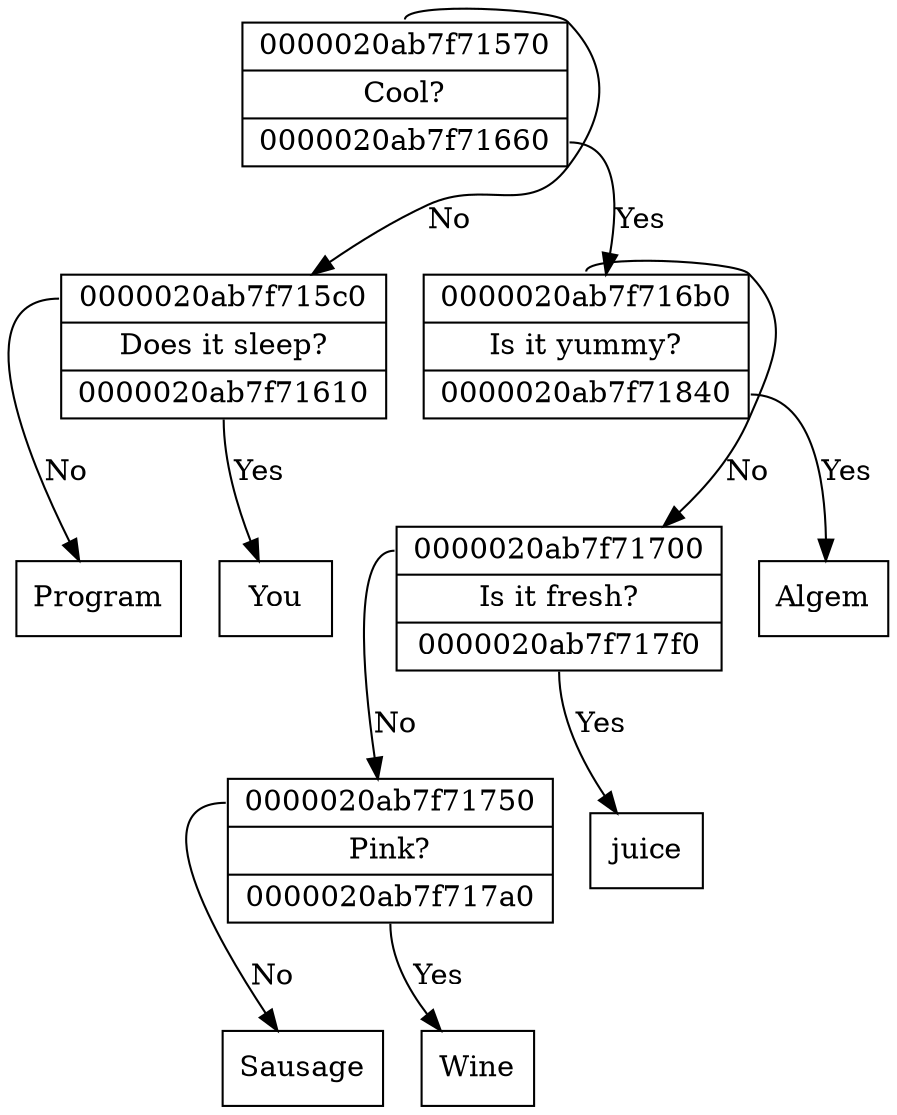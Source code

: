 digraph Tree {
	Node_0000020ab7f71520 [shape="record", label="{ <left> 0000020ab7f71570 | Cool? | <right> 0000020ab7f71660 }"];
	Node_0000020ab7f71520:<left> -> Node_0000020ab7f71570 [label="No"];
	Node_0000020ab7f71520:<right> -> Node_0000020ab7f71660 [label="Yes"];
	Node_0000020ab7f71660 [shape="record", label="{ <left> 0000020ab7f716b0 | Is it yummy? | <right> 0000020ab7f71840 }"];
	Node_0000020ab7f71660:<left> -> Node_0000020ab7f716b0 [label="No"];
	Node_0000020ab7f71660:<right> -> Node_0000020ab7f71840 [label="Yes"];
	Node_0000020ab7f71840 [shape="record", label="{ Algem }"];
	Node_0000020ab7f716b0 [shape="record", label="{ <left> 0000020ab7f71700 | Is it fresh? | <right> 0000020ab7f717f0 }"];
	Node_0000020ab7f716b0:<left> -> Node_0000020ab7f71700 [label="No"];
	Node_0000020ab7f716b0:<right> -> Node_0000020ab7f717f0 [label="Yes"];
	Node_0000020ab7f717f0 [shape="record", label="{ juice }"];
	Node_0000020ab7f71700 [shape="record", label="{ <left> 0000020ab7f71750 | Pink? | <right> 0000020ab7f717a0 }"];
	Node_0000020ab7f71700:<left> -> Node_0000020ab7f71750 [label="No"];
	Node_0000020ab7f71700:<right> -> Node_0000020ab7f717a0 [label="Yes"];
	Node_0000020ab7f717a0 [shape="record", label="{ Wine }"];
	Node_0000020ab7f71750 [shape="record", label="{ Sausage }"];
	Node_0000020ab7f71570 [shape="record", label="{ <left> 0000020ab7f715c0 | Does it sleep? | <right> 0000020ab7f71610 }"];
	Node_0000020ab7f71570:<left> -> Node_0000020ab7f715c0 [label="No"];
	Node_0000020ab7f71570:<right> -> Node_0000020ab7f71610 [label="Yes"];
	Node_0000020ab7f71610 [shape="record", label="{ You }"];
	Node_0000020ab7f715c0 [shape="record", label="{ Program }"];
}
